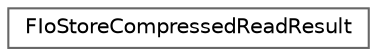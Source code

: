 digraph "Graphical Class Hierarchy"
{
 // INTERACTIVE_SVG=YES
 // LATEX_PDF_SIZE
  bgcolor="transparent";
  edge [fontname=Helvetica,fontsize=10,labelfontname=Helvetica,labelfontsize=10];
  node [fontname=Helvetica,fontsize=10,shape=box,height=0.2,width=0.4];
  rankdir="LR";
  Node0 [id="Node000000",label="FIoStoreCompressedReadResult",height=0.2,width=0.4,color="grey40", fillcolor="white", style="filled",URL="$d7/da8/structFIoStoreCompressedReadResult.html",tooltip=" "];
}

